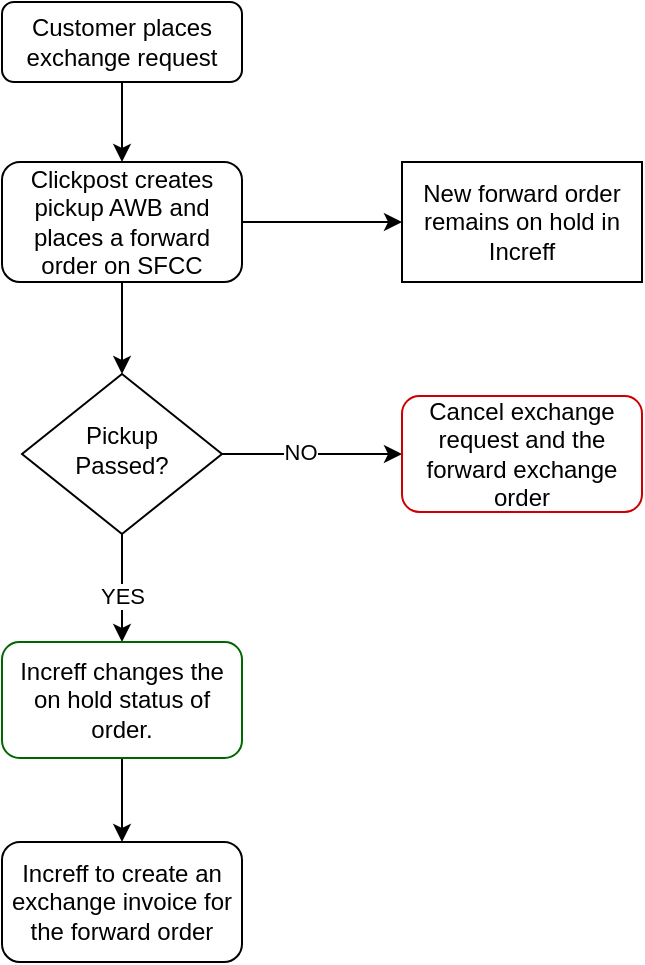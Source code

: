 <mxfile version="22.1.16" type="github">
  <diagram id="C5RBs43oDa-KdzZeNtuy" name="Page-1">
    <mxGraphModel dx="1033" dy="460" grid="1" gridSize="10" guides="1" tooltips="1" connect="1" arrows="1" fold="1" page="1" pageScale="1" pageWidth="827" pageHeight="1169" math="0" shadow="0">
      <root>
        <mxCell id="WIyWlLk6GJQsqaUBKTNV-0" />
        <mxCell id="WIyWlLk6GJQsqaUBKTNV-1" parent="WIyWlLk6GJQsqaUBKTNV-0" />
        <mxCell id="nn-r_4yjab_nnU3QHyKc-3" value="" style="edgeStyle=orthogonalEdgeStyle;rounded=0;orthogonalLoop=1;jettySize=auto;html=1;" edge="1" parent="WIyWlLk6GJQsqaUBKTNV-1" source="WIyWlLk6GJQsqaUBKTNV-3" target="nn-r_4yjab_nnU3QHyKc-0">
          <mxGeometry relative="1" as="geometry" />
        </mxCell>
        <mxCell id="WIyWlLk6GJQsqaUBKTNV-3" value="Customer places exchange request" style="rounded=1;whiteSpace=wrap;html=1;fontSize=12;glass=0;strokeWidth=1;shadow=0;" parent="WIyWlLk6GJQsqaUBKTNV-1" vertex="1">
          <mxGeometry x="160" y="10" width="120" height="40" as="geometry" />
        </mxCell>
        <mxCell id="nn-r_4yjab_nnU3QHyKc-12" value="" style="edgeStyle=orthogonalEdgeStyle;rounded=0;orthogonalLoop=1;jettySize=auto;html=1;" edge="1" parent="WIyWlLk6GJQsqaUBKTNV-1" source="WIyWlLk6GJQsqaUBKTNV-6" target="WIyWlLk6GJQsqaUBKTNV-7">
          <mxGeometry relative="1" as="geometry" />
        </mxCell>
        <mxCell id="nn-r_4yjab_nnU3QHyKc-13" value="NO" style="edgeLabel;html=1;align=center;verticalAlign=middle;resizable=0;points=[];" vertex="1" connectable="0" parent="nn-r_4yjab_nnU3QHyKc-12">
          <mxGeometry x="-0.141" y="1" relative="1" as="geometry">
            <mxPoint as="offset" />
          </mxGeometry>
        </mxCell>
        <mxCell id="nn-r_4yjab_nnU3QHyKc-15" value="" style="edgeStyle=orthogonalEdgeStyle;rounded=0;orthogonalLoop=1;jettySize=auto;html=1;" edge="1" parent="WIyWlLk6GJQsqaUBKTNV-1" source="WIyWlLk6GJQsqaUBKTNV-6" target="nn-r_4yjab_nnU3QHyKc-14">
          <mxGeometry relative="1" as="geometry" />
        </mxCell>
        <mxCell id="nn-r_4yjab_nnU3QHyKc-16" value="YES" style="edgeLabel;html=1;align=center;verticalAlign=middle;resizable=0;points=[];" vertex="1" connectable="0" parent="nn-r_4yjab_nnU3QHyKc-15">
          <mxGeometry x="0.13" y="-2" relative="1" as="geometry">
            <mxPoint x="2" as="offset" />
          </mxGeometry>
        </mxCell>
        <mxCell id="WIyWlLk6GJQsqaUBKTNV-6" value="Pickup&lt;br&gt;Passed?" style="rhombus;whiteSpace=wrap;html=1;shadow=0;fontFamily=Helvetica;fontSize=12;align=center;strokeWidth=1;spacing=6;spacingTop=-4;" parent="WIyWlLk6GJQsqaUBKTNV-1" vertex="1">
          <mxGeometry x="170" y="196" width="100" height="80" as="geometry" />
        </mxCell>
        <mxCell id="WIyWlLk6GJQsqaUBKTNV-7" value="Cancel exchange request and the forward exchange order" style="rounded=1;whiteSpace=wrap;html=1;fontSize=12;glass=0;strokeWidth=1;shadow=0;strokeColor=#CC0000;" parent="WIyWlLk6GJQsqaUBKTNV-1" vertex="1">
          <mxGeometry x="360" y="207" width="120" height="58" as="geometry" />
        </mxCell>
        <mxCell id="nn-r_4yjab_nnU3QHyKc-6" value="" style="edgeStyle=orthogonalEdgeStyle;rounded=0;orthogonalLoop=1;jettySize=auto;html=1;" edge="1" parent="WIyWlLk6GJQsqaUBKTNV-1" source="nn-r_4yjab_nnU3QHyKc-0" target="nn-r_4yjab_nnU3QHyKc-4">
          <mxGeometry relative="1" as="geometry" />
        </mxCell>
        <mxCell id="nn-r_4yjab_nnU3QHyKc-11" value="" style="edgeStyle=orthogonalEdgeStyle;rounded=0;orthogonalLoop=1;jettySize=auto;html=1;" edge="1" parent="WIyWlLk6GJQsqaUBKTNV-1" source="nn-r_4yjab_nnU3QHyKc-0" target="WIyWlLk6GJQsqaUBKTNV-6">
          <mxGeometry relative="1" as="geometry" />
        </mxCell>
        <mxCell id="nn-r_4yjab_nnU3QHyKc-0" value="Clickpost creates pickup AWB and places a forward order on SFCC" style="rounded=1;whiteSpace=wrap;html=1;fontSize=12;glass=0;strokeWidth=1;shadow=0;" vertex="1" parent="WIyWlLk6GJQsqaUBKTNV-1">
          <mxGeometry x="160" y="90" width="120" height="60" as="geometry" />
        </mxCell>
        <mxCell id="nn-r_4yjab_nnU3QHyKc-4" value="New forward order remains on hold in Increff" style="rounded=0;whiteSpace=wrap;html=1;" vertex="1" parent="WIyWlLk6GJQsqaUBKTNV-1">
          <mxGeometry x="360" y="90" width="120" height="60" as="geometry" />
        </mxCell>
        <mxCell id="nn-r_4yjab_nnU3QHyKc-18" value="" style="edgeStyle=orthogonalEdgeStyle;rounded=0;orthogonalLoop=1;jettySize=auto;html=1;" edge="1" parent="WIyWlLk6GJQsqaUBKTNV-1" source="nn-r_4yjab_nnU3QHyKc-14" target="nn-r_4yjab_nnU3QHyKc-17">
          <mxGeometry relative="1" as="geometry" />
        </mxCell>
        <mxCell id="nn-r_4yjab_nnU3QHyKc-14" value="Increff changes the on hold status of order." style="rounded=1;whiteSpace=wrap;html=1;fontSize=12;glass=0;strokeWidth=1;shadow=0;strokeColor=#006600;" vertex="1" parent="WIyWlLk6GJQsqaUBKTNV-1">
          <mxGeometry x="160" y="330" width="120" height="58" as="geometry" />
        </mxCell>
        <mxCell id="nn-r_4yjab_nnU3QHyKc-17" value="Increff to create an exchange invoice for the forward order" style="whiteSpace=wrap;html=1;rounded=1;glass=0;strokeWidth=1;shadow=0;" vertex="1" parent="WIyWlLk6GJQsqaUBKTNV-1">
          <mxGeometry x="160" y="430" width="120" height="60" as="geometry" />
        </mxCell>
      </root>
    </mxGraphModel>
  </diagram>
</mxfile>
